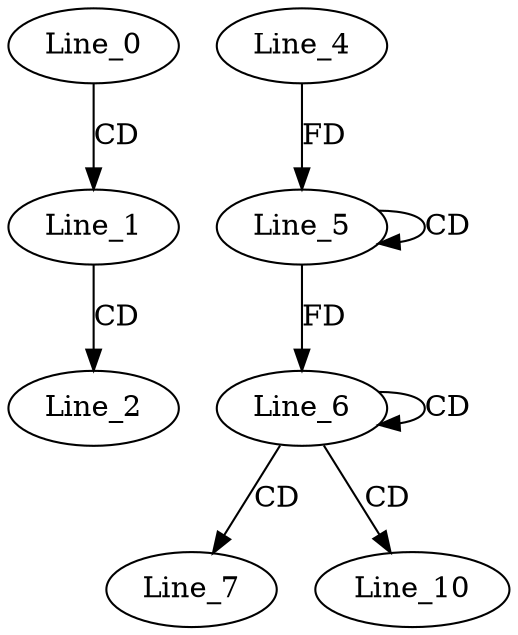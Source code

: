 digraph G {
  Line_0;
  Line_1;
  Line_2;
  Line_5;
  Line_5;
  Line_4;
  Line_6;
  Line_6;
  Line_6;
  Line_7;
  Line_10;
  Line_0 -> Line_1 [ label="CD" ];
  Line_1 -> Line_2 [ label="CD" ];
  Line_5 -> Line_5 [ label="CD" ];
  Line_4 -> Line_5 [ label="FD" ];
  Line_6 -> Line_6 [ label="CD" ];
  Line_5 -> Line_6 [ label="FD" ];
  Line_6 -> Line_7 [ label="CD" ];
  Line_6 -> Line_10 [ label="CD" ];
}
